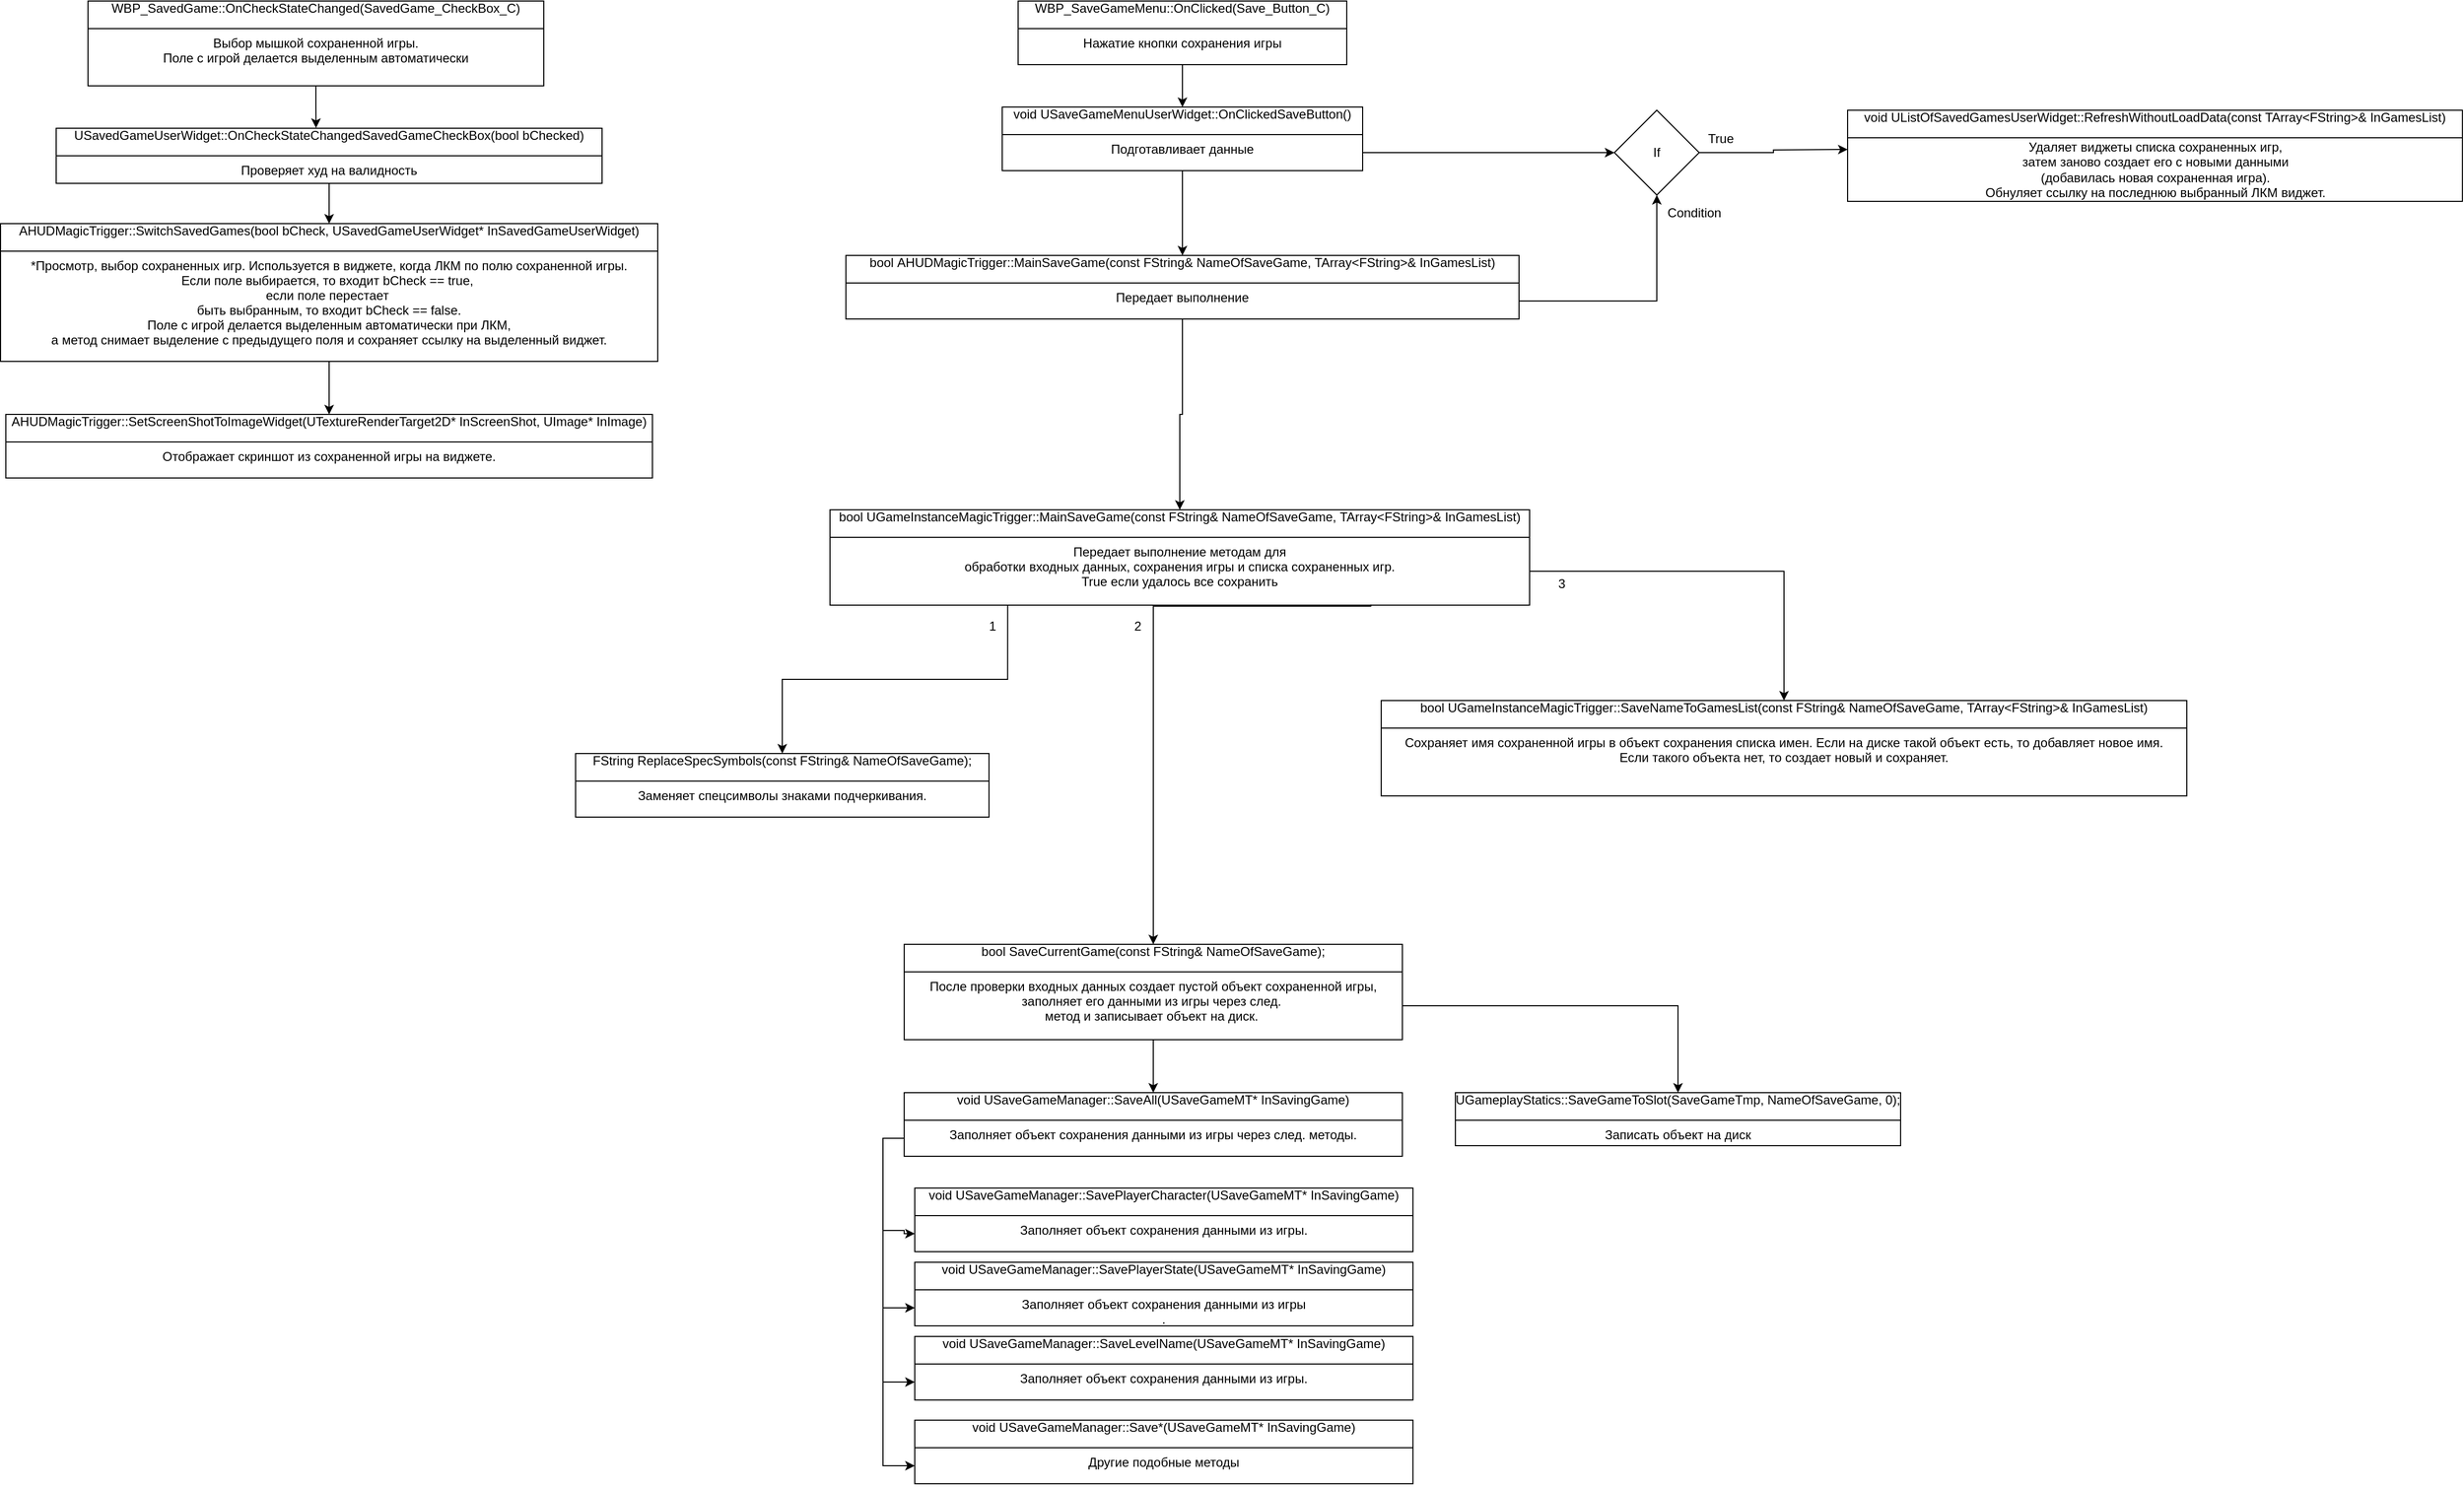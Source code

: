 <mxfile version="14.9.6" type="device"><diagram id="C5RBs43oDa-KdzZeNtuy" name="Page-1"><mxGraphModel dx="1941" dy="1233" grid="1" gridSize="10" guides="1" tooltips="1" connect="1" arrows="1" fold="1" page="1" pageScale="1" pageWidth="3300" pageHeight="2339" math="0" shadow="0"><root><mxCell id="WIyWlLk6GJQsqaUBKTNV-0"/><mxCell id="WIyWlLk6GJQsqaUBKTNV-1" parent="WIyWlLk6GJQsqaUBKTNV-0"/><mxCell id="9W9IrarIfMwJgmkZxohX-37" style="edgeStyle=orthogonalEdgeStyle;rounded=0;orthogonalLoop=1;jettySize=auto;html=0;exitX=1;exitY=0.5;exitDx=0;exitDy=0;" parent="WIyWlLk6GJQsqaUBKTNV-1" source="9W9IrarIfMwJgmkZxohX-1" edge="1"><mxGeometry relative="1" as="geometry"><mxPoint x="1810" y="210" as="targetPoint"/></mxGeometry></mxCell><mxCell id="9W9IrarIfMwJgmkZxohX-1" value="If" style="rhombus;whiteSpace=wrap;html=1;" parent="WIyWlLk6GJQsqaUBKTNV-1" vertex="1"><mxGeometry x="1590" y="173" width="80" height="80" as="geometry"/></mxCell><mxCell id="9W9IrarIfMwJgmkZxohX-13" value="" style="edgeStyle=orthogonalEdgeStyle;rounded=0;orthogonalLoop=1;jettySize=auto;html=0;entryX=0.476;entryY=-0.005;entryDx=0;entryDy=0;entryPerimeter=0;" parent="WIyWlLk6GJQsqaUBKTNV-1" source="9W9IrarIfMwJgmkZxohX-7" target="9W9IrarIfMwJgmkZxohX-11" edge="1"><mxGeometry relative="1" as="geometry"/></mxCell><mxCell id="9W9IrarIfMwJgmkZxohX-7" value="WBP_SavedGame::OnCheckStateChanged(SavedGame_CheckBox_C)&#10;" style="swimlane;fontStyle=0;childLayout=stackLayout;horizontal=1;startSize=26;fillColor=none;horizontalStack=0;resizeParent=1;resizeParentMax=0;resizeLast=0;collapsible=0;marginBottom=0;html=0;" parent="WIyWlLk6GJQsqaUBKTNV-1" vertex="1"><mxGeometry x="150" y="70" width="430" height="80" as="geometry"><mxRectangle x="90" y="150" width="420" height="26" as="alternateBounds"/></mxGeometry></mxCell><mxCell id="9W9IrarIfMwJgmkZxohX-9" value="Выбор мышкой сохраненной игры.&#10;Поле с игрой делается выделенным автоматически" style="text;strokeColor=none;fillColor=none;align=center;verticalAlign=top;spacingLeft=4;spacingRight=4;overflow=hidden;rotatable=0;points=[[0,0.5],[1,0.5]];portConstraint=eastwest;" parent="9W9IrarIfMwJgmkZxohX-7" vertex="1"><mxGeometry y="26" width="430" height="54" as="geometry"/></mxCell><mxCell id="9W9IrarIfMwJgmkZxohX-16" value="" style="edgeStyle=orthogonalEdgeStyle;rounded=0;orthogonalLoop=1;jettySize=auto;html=0;entryX=0.5;entryY=0;entryDx=0;entryDy=0;" parent="WIyWlLk6GJQsqaUBKTNV-1" source="9W9IrarIfMwJgmkZxohX-11" target="9W9IrarIfMwJgmkZxohX-14" edge="1"><mxGeometry relative="1" as="geometry"><mxPoint x="400" y="300" as="targetPoint"/></mxGeometry></mxCell><mxCell id="9W9IrarIfMwJgmkZxohX-11" value="USavedGameUserWidget::OnCheckStateChangedSavedGameCheckBox(bool bChecked)&#10;" style="swimlane;fontStyle=0;childLayout=stackLayout;horizontal=1;startSize=26;fillColor=none;horizontalStack=0;resizeParent=1;resizeParentMax=0;resizeLast=0;collapsible=1;marginBottom=0;html=0;" parent="WIyWlLk6GJQsqaUBKTNV-1" vertex="1"><mxGeometry x="120" y="190" width="515" height="52" as="geometry"><mxRectangle x="90" y="150" width="420" height="26" as="alternateBounds"/></mxGeometry></mxCell><mxCell id="9W9IrarIfMwJgmkZxohX-12" value="Проверяет худ на валидность" style="text;strokeColor=none;fillColor=none;align=center;verticalAlign=top;spacingLeft=4;spacingRight=4;overflow=hidden;rotatable=0;points=[[0,0.5],[1,0.5]];portConstraint=eastwest;" parent="9W9IrarIfMwJgmkZxohX-11" vertex="1"><mxGeometry y="26" width="515" height="26" as="geometry"/></mxCell><mxCell id="9W9IrarIfMwJgmkZxohX-19" value="" style="edgeStyle=orthogonalEdgeStyle;rounded=0;orthogonalLoop=1;jettySize=auto;html=0;entryX=0.5;entryY=0;entryDx=0;entryDy=0;" parent="WIyWlLk6GJQsqaUBKTNV-1" source="9W9IrarIfMwJgmkZxohX-14" target="9W9IrarIfMwJgmkZxohX-17" edge="1"><mxGeometry relative="1" as="geometry"/></mxCell><mxCell id="9W9IrarIfMwJgmkZxohX-14" value="AHUDMagicTrigger::SwitchSavedGames(bool bCheck, USavedGameUserWidget* InSavedGameUserWidget)&#10;" style="swimlane;fontStyle=0;childLayout=stackLayout;horizontal=1;startSize=26;fillColor=none;horizontalStack=0;resizeParent=1;resizeParentMax=0;resizeLast=0;collapsible=0;marginBottom=0;html=0;autosize=0;" parent="WIyWlLk6GJQsqaUBKTNV-1" vertex="1"><mxGeometry x="67.5" y="280" width="620" height="130" as="geometry"><mxRectangle x="90" y="150" width="420" height="26" as="alternateBounds"/></mxGeometry></mxCell><mxCell id="9W9IrarIfMwJgmkZxohX-15" value="&#9; *Просмотр, выбор сохраненных игр. Используется в виджете, когда ЛКМ по полю сохраненной игры. &#10;Если поле выбирается, то входит bCheck == true, &#10;если поле перестает &#10;быть выбранным, то входит bCheck == false.&#10;Поле с игрой делается выделенным автоматически при ЛКМ, &#10;а метод снимает выделение с предыдущего поля и сохраняет ссылку на выделенный виджет." style="text;strokeColor=none;fillColor=none;align=center;verticalAlign=top;spacingLeft=4;spacingRight=4;overflow=hidden;rotatable=0;points=[[0,0.5],[1,0.5]];portConstraint=eastwest;" parent="9W9IrarIfMwJgmkZxohX-14" vertex="1"><mxGeometry y="26" width="620" height="104" as="geometry"/></mxCell><mxCell id="9W9IrarIfMwJgmkZxohX-17" value="AHUDMagicTrigger::SetScreenShotToImageWidget(UTextureRenderTarget2D* InScreenShot, UImage* InImage)&#10;" style="swimlane;fontStyle=0;childLayout=stackLayout;horizontal=1;startSize=26;fillColor=none;horizontalStack=0;resizeParent=1;resizeParentMax=0;resizeLast=0;collapsible=0;marginBottom=0;html=0;autosize=0;" parent="WIyWlLk6GJQsqaUBKTNV-1" vertex="1"><mxGeometry x="72.5" y="460" width="610" height="60" as="geometry"><mxRectangle x="90" y="150" width="420" height="26" as="alternateBounds"/></mxGeometry></mxCell><mxCell id="9W9IrarIfMwJgmkZxohX-18" value="Отображает скриншот из сохраненной игры на виджете." style="text;strokeColor=none;fillColor=none;align=center;verticalAlign=top;spacingLeft=4;spacingRight=4;overflow=hidden;rotatable=0;points=[[0,0.5],[1,0.5]];portConstraint=eastwest;collapsible=0;" parent="9W9IrarIfMwJgmkZxohX-17" vertex="1"><mxGeometry y="26" width="610" height="34" as="geometry"/></mxCell><mxCell id="9W9IrarIfMwJgmkZxohX-24" value="" style="edgeStyle=orthogonalEdgeStyle;rounded=0;orthogonalLoop=1;jettySize=auto;html=0;" parent="WIyWlLk6GJQsqaUBKTNV-1" source="9W9IrarIfMwJgmkZxohX-20" target="9W9IrarIfMwJgmkZxohX-22" edge="1"><mxGeometry relative="1" as="geometry"/></mxCell><mxCell id="9W9IrarIfMwJgmkZxohX-20" value="WBP_SaveGameMenu::OnClicked(Save_Button_C)&#10;" style="swimlane;fontStyle=0;childLayout=stackLayout;horizontal=1;startSize=26;fillColor=none;horizontalStack=0;resizeParent=1;resizeParentMax=0;resizeLast=0;collapsible=0;marginBottom=0;html=0;autosize=0;" parent="WIyWlLk6GJQsqaUBKTNV-1" vertex="1"><mxGeometry x="1027.5" y="70" width="310" height="60" as="geometry"><mxRectangle x="90" y="150" width="420" height="26" as="alternateBounds"/></mxGeometry></mxCell><mxCell id="9W9IrarIfMwJgmkZxohX-21" value="Нажатие кнопки сохранения игры" style="text;strokeColor=none;fillColor=none;align=center;verticalAlign=top;spacingLeft=4;spacingRight=4;overflow=hidden;rotatable=0;points=[[0,0.5],[1,0.5]];portConstraint=eastwest;collapsible=0;" parent="9W9IrarIfMwJgmkZxohX-20" vertex="1"><mxGeometry y="26" width="310" height="34" as="geometry"/></mxCell><mxCell id="9W9IrarIfMwJgmkZxohX-27" value="" style="edgeStyle=orthogonalEdgeStyle;rounded=0;orthogonalLoop=1;jettySize=auto;html=0;" parent="WIyWlLk6GJQsqaUBKTNV-1" source="9W9IrarIfMwJgmkZxohX-22" target="9W9IrarIfMwJgmkZxohX-25" edge="1"><mxGeometry relative="1" as="geometry"/></mxCell><mxCell id="9W9IrarIfMwJgmkZxohX-22" value="void USaveGameMenuUserWidget::OnClickedSaveButton()&#10;" style="swimlane;fontStyle=0;childLayout=stackLayout;horizontal=1;startSize=26;fillColor=none;horizontalStack=0;resizeParent=1;resizeParentMax=0;resizeLast=0;collapsible=0;marginBottom=0;html=0;autosize=0;" parent="WIyWlLk6GJQsqaUBKTNV-1" vertex="1"><mxGeometry x="1012.5" y="170" width="340" height="60" as="geometry"><mxRectangle x="90" y="150" width="420" height="26" as="alternateBounds"/></mxGeometry></mxCell><mxCell id="9W9IrarIfMwJgmkZxohX-23" value="Подготавливает данные" style="text;strokeColor=none;fillColor=none;align=center;verticalAlign=top;spacingLeft=4;spacingRight=4;overflow=hidden;rotatable=0;points=[[0,0.5],[1,0.5]];portConstraint=eastwest;collapsible=0;" parent="9W9IrarIfMwJgmkZxohX-22" vertex="1"><mxGeometry y="26" width="340" height="34" as="geometry"/></mxCell><mxCell id="9W9IrarIfMwJgmkZxohX-43" style="edgeStyle=orthogonalEdgeStyle;rounded=0;orthogonalLoop=1;jettySize=auto;html=0;entryX=0.5;entryY=0;entryDx=0;entryDy=0;" parent="WIyWlLk6GJQsqaUBKTNV-1" source="9W9IrarIfMwJgmkZxohX-25" target="9W9IrarIfMwJgmkZxohX-41" edge="1"><mxGeometry relative="1" as="geometry"/></mxCell><mxCell id="9W9IrarIfMwJgmkZxohX-25" value="bool AHUDMagicTrigger::MainSaveGame(const FString&amp; NameOfSaveGame, TArray&lt;FString&gt;&amp; InGamesList)&#10;" style="swimlane;fontStyle=0;childLayout=stackLayout;horizontal=1;startSize=26;fillColor=none;horizontalStack=0;resizeParent=1;resizeParentMax=0;resizeLast=0;collapsible=0;marginBottom=0;html=0;autosize=0;" parent="WIyWlLk6GJQsqaUBKTNV-1" vertex="1"><mxGeometry x="865" y="310" width="635" height="60" as="geometry"><mxRectangle x="90" y="150" width="420" height="26" as="alternateBounds"/></mxGeometry></mxCell><mxCell id="9W9IrarIfMwJgmkZxohX-26" value="Передает выполнение" style="text;strokeColor=none;fillColor=none;align=center;verticalAlign=top;spacingLeft=4;spacingRight=4;overflow=hidden;rotatable=0;points=[[0,0.5],[1,0.5]];portConstraint=eastwest;collapsible=0;" parent="9W9IrarIfMwJgmkZxohX-25" vertex="1"><mxGeometry y="26" width="635" height="34" as="geometry"/></mxCell><mxCell id="9W9IrarIfMwJgmkZxohX-28" value="void UListOfSavedGamesUserWidget::RefreshWithoutLoadData(const TArray&lt;FString&gt;&amp; InGamesList)&#10;" style="swimlane;fontStyle=0;childLayout=stackLayout;horizontal=1;startSize=26;fillColor=none;horizontalStack=0;resizeParent=1;resizeParentMax=0;resizeLast=0;collapsible=0;marginBottom=0;html=0;autosize=0;" parent="WIyWlLk6GJQsqaUBKTNV-1" vertex="1"><mxGeometry x="1810" y="173" width="580" height="86" as="geometry"><mxRectangle x="90" y="150" width="420" height="26" as="alternateBounds"/></mxGeometry></mxCell><mxCell id="9W9IrarIfMwJgmkZxohX-40" value="Удаляет виджеты списка сохраненных игр,&lt;br&gt;затем заново создает его с новыми данными &lt;br&gt;(добавилась новая сохраненная игра).&lt;br&gt;Обнуляет ссылку на последнюю выбранный ЛКМ виджет." style="text;html=1;align=center;verticalAlign=middle;resizable=0;points=[];autosize=1;strokeColor=none;" parent="9W9IrarIfMwJgmkZxohX-28" vertex="1"><mxGeometry y="26" width="580" height="60" as="geometry"/></mxCell><mxCell id="9W9IrarIfMwJgmkZxohX-35" style="edgeStyle=orthogonalEdgeStyle;rounded=0;orthogonalLoop=1;jettySize=auto;html=0;exitX=1;exitY=0.5;exitDx=0;exitDy=0;entryX=0.5;entryY=1;entryDx=0;entryDy=0;" parent="WIyWlLk6GJQsqaUBKTNV-1" source="9W9IrarIfMwJgmkZxohX-26" target="9W9IrarIfMwJgmkZxohX-1" edge="1"><mxGeometry relative="1" as="geometry"><mxPoint x="1665" y="313" as="targetPoint"/></mxGeometry></mxCell><mxCell id="9W9IrarIfMwJgmkZxohX-36" style="edgeStyle=orthogonalEdgeStyle;rounded=0;orthogonalLoop=1;jettySize=auto;html=0;exitX=1;exitY=0.5;exitDx=0;exitDy=0;" parent="WIyWlLk6GJQsqaUBKTNV-1" source="9W9IrarIfMwJgmkZxohX-23" target="9W9IrarIfMwJgmkZxohX-1" edge="1"><mxGeometry relative="1" as="geometry"/></mxCell><mxCell id="9W9IrarIfMwJgmkZxohX-38" value="Condition" style="text;html=1;align=center;verticalAlign=middle;resizable=0;points=[];autosize=1;strokeColor=none;" parent="WIyWlLk6GJQsqaUBKTNV-1" vertex="1"><mxGeometry x="1630" y="260" width="70" height="20" as="geometry"/></mxCell><mxCell id="9W9IrarIfMwJgmkZxohX-39" value="True" style="text;html=1;align=center;verticalAlign=middle;resizable=0;points=[];autosize=1;strokeColor=none;" parent="WIyWlLk6GJQsqaUBKTNV-1" vertex="1"><mxGeometry x="1670" y="190" width="40" height="20" as="geometry"/></mxCell><mxCell id="9W9IrarIfMwJgmkZxohX-41" value="bool UGameInstanceMagicTrigger::MainSaveGame(const FString&amp; NameOfSaveGame, TArray&lt;FString&gt;&amp; InGamesList)&#10;" style="swimlane;fontStyle=0;childLayout=stackLayout;horizontal=1;startSize=26;fillColor=none;horizontalStack=0;resizeParent=1;resizeParentMax=0;resizeLast=0;collapsible=0;marginBottom=0;html=0;autosize=0;" parent="WIyWlLk6GJQsqaUBKTNV-1" vertex="1"><mxGeometry x="850" y="550" width="660" height="90" as="geometry"><mxRectangle x="90" y="150" width="420" height="26" as="alternateBounds"/></mxGeometry></mxCell><mxCell id="9W9IrarIfMwJgmkZxohX-42" value="Передает выполнение методам для&#10;обработки входных данных, сохранения игры и списка сохраненных игр.&#10;True если удалось все сохранить" style="text;strokeColor=none;fillColor=none;align=center;verticalAlign=top;spacingLeft=4;spacingRight=4;overflow=hidden;rotatable=0;points=[[0,0.5],[1,0.5]];portConstraint=eastwest;collapsible=0;" parent="9W9IrarIfMwJgmkZxohX-41" vertex="1"><mxGeometry y="26" width="660" height="64" as="geometry"/></mxCell><mxCell id="RNVUoppFe9Embt-fnOyN-0" value="FString ReplaceSpecSymbols(const FString&amp; NameOfSaveGame);&#10;" style="swimlane;fontStyle=0;childLayout=stackLayout;horizontal=1;startSize=26;fillColor=none;horizontalStack=0;resizeParent=1;resizeParentMax=0;resizeLast=0;collapsible=0;marginBottom=0;html=0;autosize=0;" vertex="1" parent="WIyWlLk6GJQsqaUBKTNV-1"><mxGeometry x="610" y="780" width="390" height="60" as="geometry"><mxRectangle x="90" y="150" width="420" height="26" as="alternateBounds"/></mxGeometry></mxCell><mxCell id="RNVUoppFe9Embt-fnOyN-1" value="Заменяет спецсимволы знаками подчеркивания." style="text;strokeColor=none;fillColor=none;align=center;verticalAlign=top;spacingLeft=4;spacingRight=4;overflow=hidden;rotatable=0;points=[[0,0.5],[1,0.5]];portConstraint=eastwest;collapsible=0;" vertex="1" parent="RNVUoppFe9Embt-fnOyN-0"><mxGeometry y="26" width="390" height="34" as="geometry"/></mxCell><mxCell id="RNVUoppFe9Embt-fnOyN-14" value="" style="edgeStyle=orthogonalEdgeStyle;rounded=0;orthogonalLoop=1;jettySize=auto;html=1;entryX=0.5;entryY=0;entryDx=0;entryDy=0;" edge="1" parent="WIyWlLk6GJQsqaUBKTNV-1" source="RNVUoppFe9Embt-fnOyN-2" target="RNVUoppFe9Embt-fnOyN-12"><mxGeometry relative="1" as="geometry"/></mxCell><mxCell id="RNVUoppFe9Embt-fnOyN-2" value="bool SaveCurrentGame(const FString&amp; NameOfSaveGame);&#10;" style="swimlane;fontStyle=0;childLayout=stackLayout;horizontal=1;startSize=26;fillColor=none;horizontalStack=0;resizeParent=1;resizeParentMax=0;resizeLast=0;collapsible=0;marginBottom=0;html=0;autosize=0;" vertex="1" parent="WIyWlLk6GJQsqaUBKTNV-1"><mxGeometry x="920" y="960" width="470" height="90" as="geometry"><mxRectangle x="90" y="150" width="420" height="26" as="alternateBounds"/></mxGeometry></mxCell><mxCell id="RNVUoppFe9Embt-fnOyN-3" value="После проверки входных данных создает пустой объект сохраненной игры, &#10;заполняет его данными из игры через след. &#10;метод и записывает объект на диск. " style="text;strokeColor=none;fillColor=none;align=center;verticalAlign=top;spacingLeft=4;spacingRight=4;overflow=hidden;rotatable=0;points=[[0,0.5],[1,0.5]];portConstraint=eastwest;collapsible=0;" vertex="1" parent="RNVUoppFe9Embt-fnOyN-2"><mxGeometry y="26" width="470" height="64" as="geometry"/></mxCell><mxCell id="RNVUoppFe9Embt-fnOyN-4" value="bool UGameInstanceMagicTrigger::SaveNameToGamesList(const FString&amp; NameOfSaveGame, TArray&lt;FString&gt;&amp; InGamesList)&#10;" style="swimlane;fontStyle=0;childLayout=stackLayout;horizontal=1;startSize=26;fillColor=none;horizontalStack=0;resizeParent=1;resizeParentMax=0;resizeLast=0;collapsible=0;marginBottom=0;html=0;autosize=0;" vertex="1" parent="WIyWlLk6GJQsqaUBKTNV-1"><mxGeometry x="1370" y="730" width="760" height="90" as="geometry"><mxRectangle x="90" y="150" width="420" height="26" as="alternateBounds"/></mxGeometry></mxCell><mxCell id="RNVUoppFe9Embt-fnOyN-5" value="Сохраняет имя сохраненной игры в объект сохранения списка имен. Если на диске такой объект есть, то добавляет новое имя. &#10;Если такого объекта нет, то создает новый и сохраняет." style="text;strokeColor=none;fillColor=none;align=center;verticalAlign=top;spacingLeft=4;spacingRight=4;overflow=hidden;rotatable=0;points=[[0,0.5],[1,0.5]];portConstraint=eastwest;collapsible=0;" vertex="1" parent="RNVUoppFe9Embt-fnOyN-4"><mxGeometry y="26" width="760" height="64" as="geometry"/></mxCell><mxCell id="RNVUoppFe9Embt-fnOyN-7" style="edgeStyle=orthogonalEdgeStyle;rounded=0;orthogonalLoop=1;jettySize=auto;html=1;exitX=0.254;exitY=1;exitDx=0;exitDy=0;entryX=0.5;entryY=0;entryDx=0;entryDy=0;exitPerimeter=0;" edge="1" parent="WIyWlLk6GJQsqaUBKTNV-1" source="9W9IrarIfMwJgmkZxohX-42" target="RNVUoppFe9Embt-fnOyN-0"><mxGeometry relative="1" as="geometry"/></mxCell><mxCell id="RNVUoppFe9Embt-fnOyN-8" style="edgeStyle=orthogonalEdgeStyle;rounded=0;orthogonalLoop=1;jettySize=auto;html=1;entryX=0.5;entryY=0;entryDx=0;entryDy=0;exitX=0.773;exitY=0.99;exitDx=0;exitDy=0;exitPerimeter=0;" edge="1" parent="WIyWlLk6GJQsqaUBKTNV-1" source="9W9IrarIfMwJgmkZxohX-42" target="RNVUoppFe9Embt-fnOyN-2"><mxGeometry relative="1" as="geometry"><mxPoint x="1170" y="650" as="sourcePoint"/><Array as="points"><mxPoint x="1360" y="641"/><mxPoint x="1155" y="641"/></Array></mxGeometry></mxCell><mxCell id="RNVUoppFe9Embt-fnOyN-12" value="void USaveGameManager::SaveAll(USaveGameMT* InSavingGame)&#10;" style="swimlane;fontStyle=0;childLayout=stackLayout;horizontal=1;startSize=26;fillColor=none;horizontalStack=0;resizeParent=1;resizeParentMax=0;resizeLast=0;collapsible=0;marginBottom=0;html=0;autosize=0;" vertex="1" parent="WIyWlLk6GJQsqaUBKTNV-1"><mxGeometry x="919.97" y="1100" width="470" height="60" as="geometry"><mxRectangle x="90" y="150" width="420" height="26" as="alternateBounds"/></mxGeometry></mxCell><mxCell id="RNVUoppFe9Embt-fnOyN-13" value="Заполняет объект сохранения данными из игры через след. методы." style="text;strokeColor=none;fillColor=none;align=center;verticalAlign=top;spacingLeft=4;spacingRight=4;overflow=hidden;rotatable=0;points=[[0,0.5],[1,0.5]];portConstraint=eastwest;collapsible=0;" vertex="1" parent="RNVUoppFe9Embt-fnOyN-12"><mxGeometry y="26" width="470" height="34" as="geometry"/></mxCell><mxCell id="RNVUoppFe9Embt-fnOyN-15" value="1" style="text;html=1;align=center;verticalAlign=middle;resizable=0;points=[];autosize=1;strokeColor=none;" vertex="1" parent="WIyWlLk6GJQsqaUBKTNV-1"><mxGeometry x="992.5" y="650" width="20" height="20" as="geometry"/></mxCell><mxCell id="RNVUoppFe9Embt-fnOyN-16" value="2" style="text;html=1;align=center;verticalAlign=middle;resizable=0;points=[];autosize=1;strokeColor=none;" vertex="1" parent="WIyWlLk6GJQsqaUBKTNV-1"><mxGeometry x="1130" y="650" width="20" height="20" as="geometry"/></mxCell><mxCell id="RNVUoppFe9Embt-fnOyN-17" value="void USaveGameManager::SavePlayerCharacter(USaveGameMT* InSavingGame)&#10;" style="swimlane;fontStyle=0;childLayout=stackLayout;horizontal=1;startSize=26;fillColor=none;horizontalStack=0;resizeParent=1;resizeParentMax=0;resizeLast=0;collapsible=0;marginBottom=0;html=0;autosize=0;" vertex="1" parent="WIyWlLk6GJQsqaUBKTNV-1"><mxGeometry x="929.97" y="1190" width="470" height="60" as="geometry"><mxRectangle x="90" y="150" width="420" height="26" as="alternateBounds"/></mxGeometry></mxCell><mxCell id="RNVUoppFe9Embt-fnOyN-18" value="Заполняет объект сохранения данными из игры." style="text;strokeColor=none;fillColor=none;align=center;verticalAlign=top;spacingLeft=4;spacingRight=4;overflow=hidden;rotatable=0;points=[[0,0.5],[1,0.5]];portConstraint=eastwest;collapsible=0;" vertex="1" parent="RNVUoppFe9Embt-fnOyN-17"><mxGeometry y="26" width="470" height="34" as="geometry"/></mxCell><mxCell id="RNVUoppFe9Embt-fnOyN-19" value="void USaveGameManager::SavePlayerState(USaveGameMT* InSavingGame)&#10;" style="swimlane;fontStyle=0;childLayout=stackLayout;horizontal=1;startSize=26;fillColor=none;horizontalStack=0;resizeParent=1;resizeParentMax=0;resizeLast=0;collapsible=0;marginBottom=0;html=0;autosize=0;" vertex="1" parent="WIyWlLk6GJQsqaUBKTNV-1"><mxGeometry x="929.97" y="1260" width="470" height="60" as="geometry"><mxRectangle x="90" y="150" width="420" height="26" as="alternateBounds"/></mxGeometry></mxCell><mxCell id="RNVUoppFe9Embt-fnOyN-20" value="Заполняет объект сохранения данными из игры&#10;." style="text;strokeColor=none;fillColor=none;align=center;verticalAlign=top;spacingLeft=4;spacingRight=4;overflow=hidden;rotatable=0;points=[[0,0.5],[1,0.5]];portConstraint=eastwest;collapsible=0;" vertex="1" parent="RNVUoppFe9Embt-fnOyN-19"><mxGeometry y="26" width="470" height="34" as="geometry"/></mxCell><mxCell id="RNVUoppFe9Embt-fnOyN-21" value="void USaveGameManager::SaveLevelName(USaveGameMT* InSavingGame)&#10;" style="swimlane;fontStyle=0;childLayout=stackLayout;horizontal=1;startSize=26;fillColor=none;horizontalStack=0;resizeParent=1;resizeParentMax=0;resizeLast=0;collapsible=0;marginBottom=0;html=0;autosize=0;" vertex="1" parent="WIyWlLk6GJQsqaUBKTNV-1"><mxGeometry x="929.97" y="1330" width="470" height="60" as="geometry"><mxRectangle x="90" y="150" width="420" height="26" as="alternateBounds"/></mxGeometry></mxCell><mxCell id="RNVUoppFe9Embt-fnOyN-22" value="Заполняет объект сохранения данными из игры." style="text;strokeColor=none;fillColor=none;align=center;verticalAlign=top;spacingLeft=4;spacingRight=4;overflow=hidden;rotatable=0;points=[[0,0.5],[1,0.5]];portConstraint=eastwest;collapsible=0;" vertex="1" parent="RNVUoppFe9Embt-fnOyN-21"><mxGeometry y="26" width="470" height="34" as="geometry"/></mxCell><mxCell id="RNVUoppFe9Embt-fnOyN-24" style="edgeStyle=orthogonalEdgeStyle;rounded=0;orthogonalLoop=1;jettySize=auto;html=1;exitX=0;exitY=0.5;exitDx=0;exitDy=0;entryX=0;entryY=0.5;entryDx=0;entryDy=0;" edge="1" parent="WIyWlLk6GJQsqaUBKTNV-1" source="RNVUoppFe9Embt-fnOyN-13" target="RNVUoppFe9Embt-fnOyN-18"><mxGeometry relative="1" as="geometry"><Array as="points"><mxPoint x="899.97" y="1143"/><mxPoint x="899.97" y="1230"/><mxPoint x="919.97" y="1230"/></Array></mxGeometry></mxCell><mxCell id="RNVUoppFe9Embt-fnOyN-25" style="edgeStyle=orthogonalEdgeStyle;rounded=0;orthogonalLoop=1;jettySize=auto;html=1;exitX=0;exitY=0.5;exitDx=0;exitDy=0;entryX=0;entryY=0.5;entryDx=0;entryDy=0;" edge="1" parent="WIyWlLk6GJQsqaUBKTNV-1" source="RNVUoppFe9Embt-fnOyN-13" target="RNVUoppFe9Embt-fnOyN-20"><mxGeometry relative="1" as="geometry"/></mxCell><mxCell id="RNVUoppFe9Embt-fnOyN-26" style="edgeStyle=orthogonalEdgeStyle;rounded=0;orthogonalLoop=1;jettySize=auto;html=1;exitX=0;exitY=0.5;exitDx=0;exitDy=0;entryX=0;entryY=0.5;entryDx=0;entryDy=0;" edge="1" parent="WIyWlLk6GJQsqaUBKTNV-1" source="RNVUoppFe9Embt-fnOyN-13" target="RNVUoppFe9Embt-fnOyN-22"><mxGeometry relative="1" as="geometry"/></mxCell><mxCell id="RNVUoppFe9Embt-fnOyN-27" value="void USaveGameManager::Save*(USaveGameMT* InSavingGame)&#10;" style="swimlane;fontStyle=0;childLayout=stackLayout;horizontal=1;startSize=26;fillColor=none;horizontalStack=0;resizeParent=1;resizeParentMax=0;resizeLast=0;collapsible=0;marginBottom=0;html=0;autosize=0;" vertex="1" parent="WIyWlLk6GJQsqaUBKTNV-1"><mxGeometry x="929.97" y="1409" width="470" height="60" as="geometry"><mxRectangle x="90" y="150" width="420" height="26" as="alternateBounds"/></mxGeometry></mxCell><mxCell id="RNVUoppFe9Embt-fnOyN-28" value="Другие подобные методы" style="text;strokeColor=none;fillColor=none;align=center;verticalAlign=top;spacingLeft=4;spacingRight=4;overflow=hidden;rotatable=0;points=[[0,0.5],[1,0.5]];portConstraint=eastwest;collapsible=0;" vertex="1" parent="RNVUoppFe9Embt-fnOyN-27"><mxGeometry y="26" width="470" height="34" as="geometry"/></mxCell><mxCell id="RNVUoppFe9Embt-fnOyN-29" style="edgeStyle=orthogonalEdgeStyle;rounded=0;orthogonalLoop=1;jettySize=auto;html=1;exitX=0;exitY=0.5;exitDx=0;exitDy=0;entryX=0;entryY=0.5;entryDx=0;entryDy=0;" edge="1" parent="WIyWlLk6GJQsqaUBKTNV-1" source="RNVUoppFe9Embt-fnOyN-13" target="RNVUoppFe9Embt-fnOyN-28"><mxGeometry relative="1" as="geometry"/></mxCell><mxCell id="RNVUoppFe9Embt-fnOyN-30" value="UGameplayStatics::SaveGameToSlot(SaveGameTmp, NameOfSaveGame, 0);&#10;" style="swimlane;fontStyle=0;childLayout=stackLayout;horizontal=1;startSize=26;fillColor=none;horizontalStack=0;resizeParent=1;resizeParentMax=0;resizeLast=0;collapsible=0;marginBottom=0;html=0;autosize=0;" vertex="1" parent="WIyWlLk6GJQsqaUBKTNV-1"><mxGeometry x="1440" y="1100" width="420" height="50" as="geometry"><mxRectangle x="90" y="150" width="420" height="26" as="alternateBounds"/></mxGeometry></mxCell><mxCell id="RNVUoppFe9Embt-fnOyN-31" value="Записать объект на диск" style="text;strokeColor=none;fillColor=none;align=center;verticalAlign=top;spacingLeft=4;spacingRight=4;overflow=hidden;rotatable=0;points=[[0,0.5],[1,0.5]];portConstraint=eastwest;collapsible=0;" vertex="1" parent="RNVUoppFe9Embt-fnOyN-30"><mxGeometry y="26" width="420" height="24" as="geometry"/></mxCell><mxCell id="RNVUoppFe9Embt-fnOyN-32" style="edgeStyle=orthogonalEdgeStyle;rounded=0;orthogonalLoop=1;jettySize=auto;html=1;exitX=1;exitY=0.5;exitDx=0;exitDy=0;entryX=0.5;entryY=0;entryDx=0;entryDy=0;" edge="1" parent="WIyWlLk6GJQsqaUBKTNV-1" source="RNVUoppFe9Embt-fnOyN-3" target="RNVUoppFe9Embt-fnOyN-30"><mxGeometry relative="1" as="geometry"/></mxCell><mxCell id="RNVUoppFe9Embt-fnOyN-33" style="edgeStyle=orthogonalEdgeStyle;rounded=0;orthogonalLoop=1;jettySize=auto;html=1;exitX=1;exitY=0.5;exitDx=0;exitDy=0;entryX=0.5;entryY=0;entryDx=0;entryDy=0;" edge="1" parent="WIyWlLk6GJQsqaUBKTNV-1" source="9W9IrarIfMwJgmkZxohX-42" target="RNVUoppFe9Embt-fnOyN-4"><mxGeometry relative="1" as="geometry"/></mxCell><mxCell id="RNVUoppFe9Embt-fnOyN-34" value="3" style="text;html=1;align=center;verticalAlign=middle;resizable=0;points=[];autosize=1;strokeColor=none;" vertex="1" parent="WIyWlLk6GJQsqaUBKTNV-1"><mxGeometry x="1530" y="610" width="20" height="20" as="geometry"/></mxCell></root></mxGraphModel></diagram></mxfile>